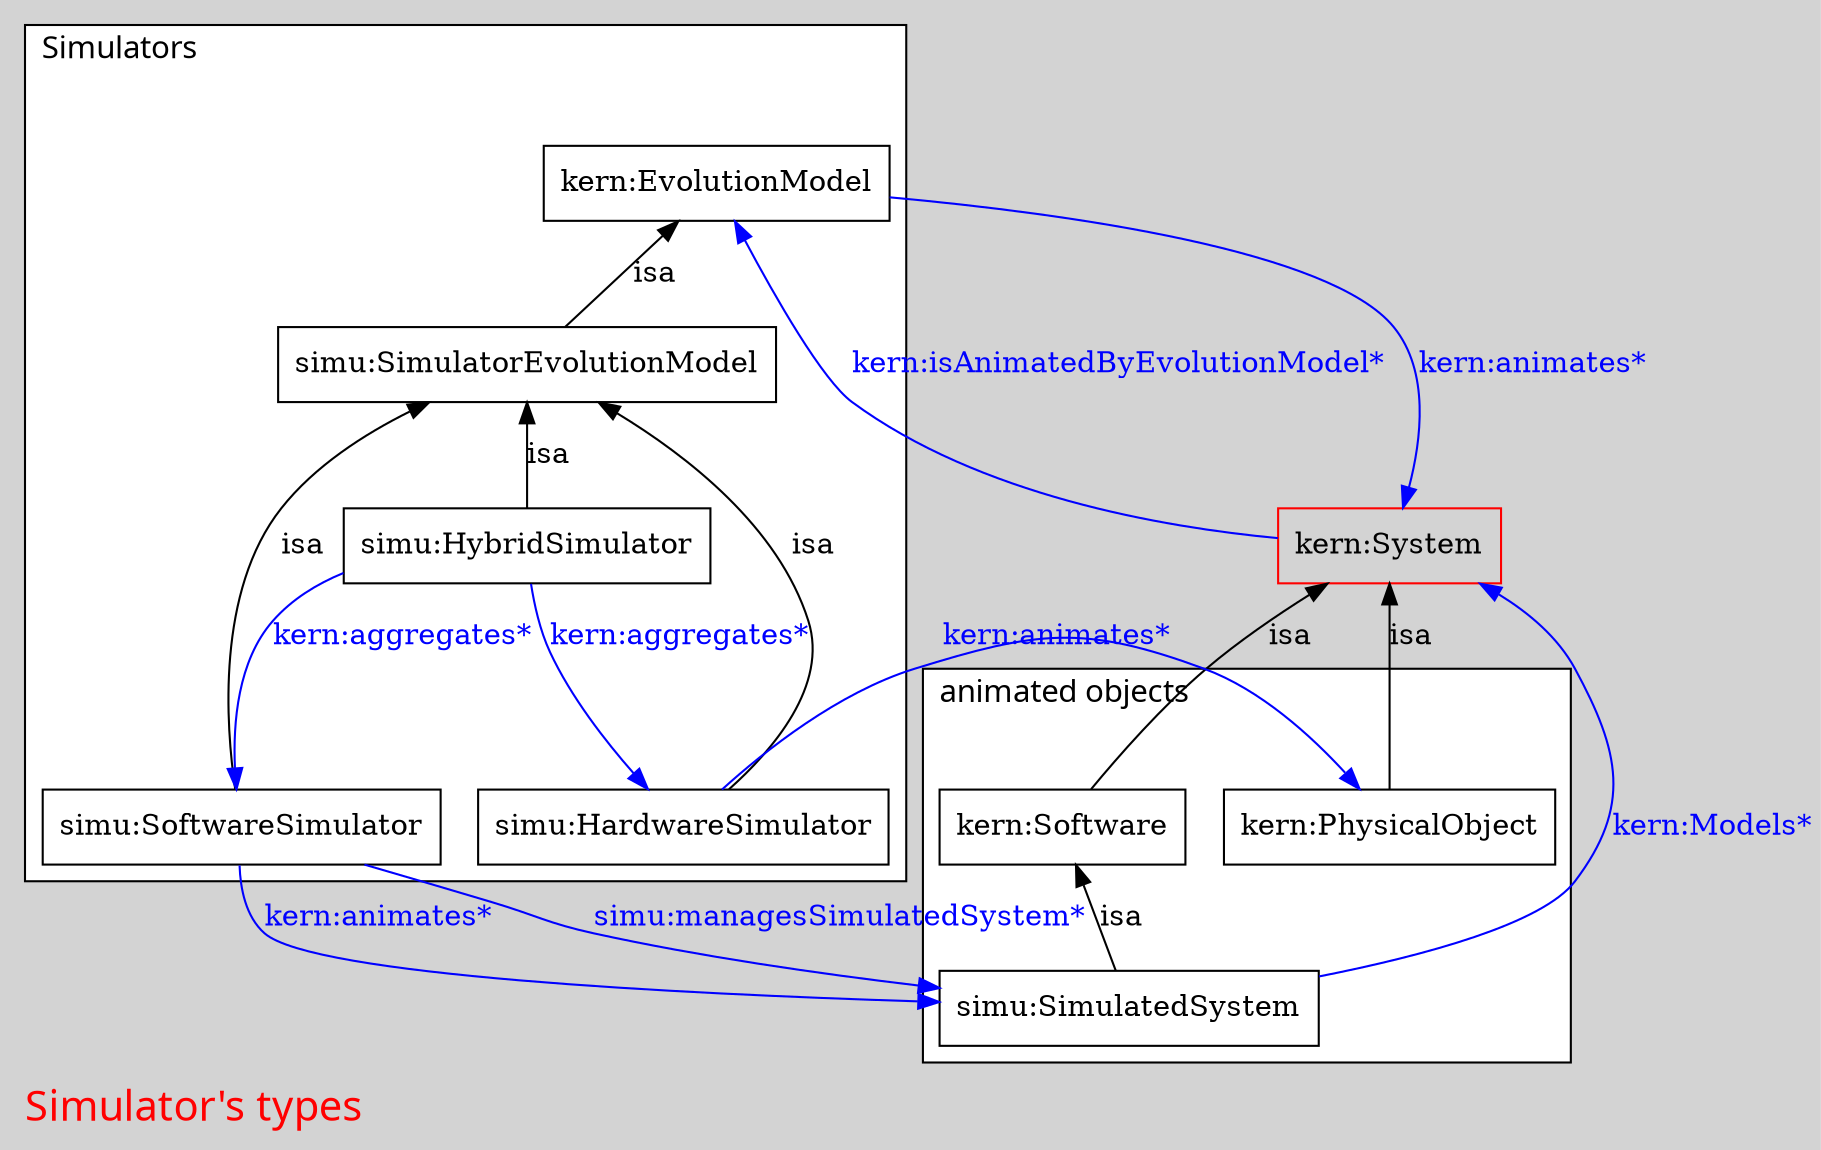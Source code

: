 digraph simulation {
	bgcolor=lightgrey;
	label="Simulator's types";
	labeljust=left;
	fontname="Arial-Bold";
	fontsize=20;
	fontcolor=red;
	"System" [label="kern:System", shape=box, color=red, fontcolor="0.0,0.0,0.0", width="1.2222", height="0.5"];
	subgraph cluster0 {
		bgcolor=white;
		label="Simulators";
		labeljust=left;
		fontname="Arial-Bold";
		fontsize=15;
		fontcolor=black;
		"SoftwareSimulator" [label="simu:SoftwareSimulator", shape=box, color="0.0,0.0,0.0", fontcolor="0.0,0.0,0.0", width="2.1458", height="0.5"];
		"SimulatorEvolutionModel" [label="simu:SimulatorEvolutionModel", shape=box, color="0.0,0.0,0.0", fontcolor="0.0,0.0,0.0", width="2.7778", height="0.5"];
		"EvolutionModel" [label="kern:EvolutionModel", shape=box, color="0.0,0.0,0.0", fontcolor="0.0,0.0,0.0", width="1.9514", height="0.5"];
		"HybridSimulator" [label="simu:HybridSimulator", shape=box, color="0.0,0.0,0.0", fontcolor="0.0,0.0,0.0", width="2.0278", height="0.5"];
		"HardwareSimulator" [label="simu:HardwareSimulator", shape=box, color="0.0,0.0,0.0", fontcolor="0.0,0.0,0.0", width="2.2222", height="0.5"];
	}
	subgraph cluster1 {
		bgcolor=white;
		label="animated objects";
		labeljust=left;
		fontname="Arial-Bold";
		fontsize=15;
		fontcolor=black;
		"Software" [label="kern:Software", shape=box, color="0.0,0.0,0.0", fontcolor="0.0,0.0,0.0", width="1.3403", height="0.5"];
		"SimulatedSystem" [label="simu:SimulatedSystem", shape=box, color="0.0,0.0,0.0", fontcolor="0.0,0.0,0.0", width="2.0556", height="0.5"];
		"PhysicalObject" [label="kern:PhysicalObject", shape=box, color="0.0,0.0,0.0", fontcolor="0.0,0.0,0.0", width="1.8125", height="0.5"];
	}
	"System" -> "Software" [dir=back, label=isa, color="0.0,0.0,0.0", fontcolor="0.0,0.0,0.0"];
	"SimulatorEvolutionModel" -> "SoftwareSimulator" [dir=back, label=isa, color="0.0,0.0,0.0", fontcolor="0.0,0.0,0.0"];
	"SoftwareSimulator" -> "SimulatedSystem" [label="kern:animates*", color="0.6666667,1.0,1.0", fontcolor="0.6666667,1.0,1.0", style=filled];
	"SoftwareSimulator" -> "SimulatedSystem" [label="simu:managesSimulatedSystem*", color="0.6666667,1.0,1.0", fontcolor="0.6666667,1.0,1.0", style=filled];
	"EvolutionModel" -> "System" [label="kern:animates*", color="0.6666667,1.0,1.0", fontcolor="0.6666667,1.0,1.0", style=filled];
	"System" -> "PhysicalObject" [dir=back, label=isa, color="0.0,0.0,0.0", fontcolor="0.0,0.0,0.0"];
	"SimulatorEvolutionModel" -> "HybridSimulator" [dir=back, label=isa, color="0.0,0.0,0.0", fontcolor="0.0,0.0,0.0"];
	"HybridSimulator" -> "HardwareSimulator" [label="kern:aggregates*", color="0.6666667,1.0,1.0", fontcolor="0.6666667,1.0,1.0", style=filled];
	"HybridSimulator" -> "SoftwareSimulator" [label="kern:aggregates*", color="0.6666667,1.0,1.0", fontcolor="0.6666667,1.0,1.0", style=filled];
	"SimulatorEvolutionModel" -> "HardwareSimulator" [dir=back, label=isa, color="0.0,0.0,0.0", fontcolor="0.0,0.0,0.0"];
	"HardwareSimulator" -> "PhysicalObject" [label="kern:animates*", color="0.6666667,1.0,1.0", fontcolor="0.6666667,1.0,1.0", style=filled];
	"System" -> "EvolutionModel" [label="kern:isAnimatedByEvolutionModel*", color="0.6666667,1.0,1.0", fontcolor="0.6666667,1.0,1.0", style=filled];
	"Software" -> "SimulatedSystem" [dir=back, label=isa, color="0.0,0.0,0.0", fontcolor="0.0,0.0,0.0"];
	"SimulatedSystem" -> "System" [label="kern:Models*", color="0.6666667,1.0,1.0", fontcolor="0.6666667,1.0,1.0", style=filled];
	"EvolutionModel" -> "SimulatorEvolutionModel" [dir=back, label=isa, color="0.0,0.0,0.0", fontcolor="0.0,0.0,0.0"];
}
